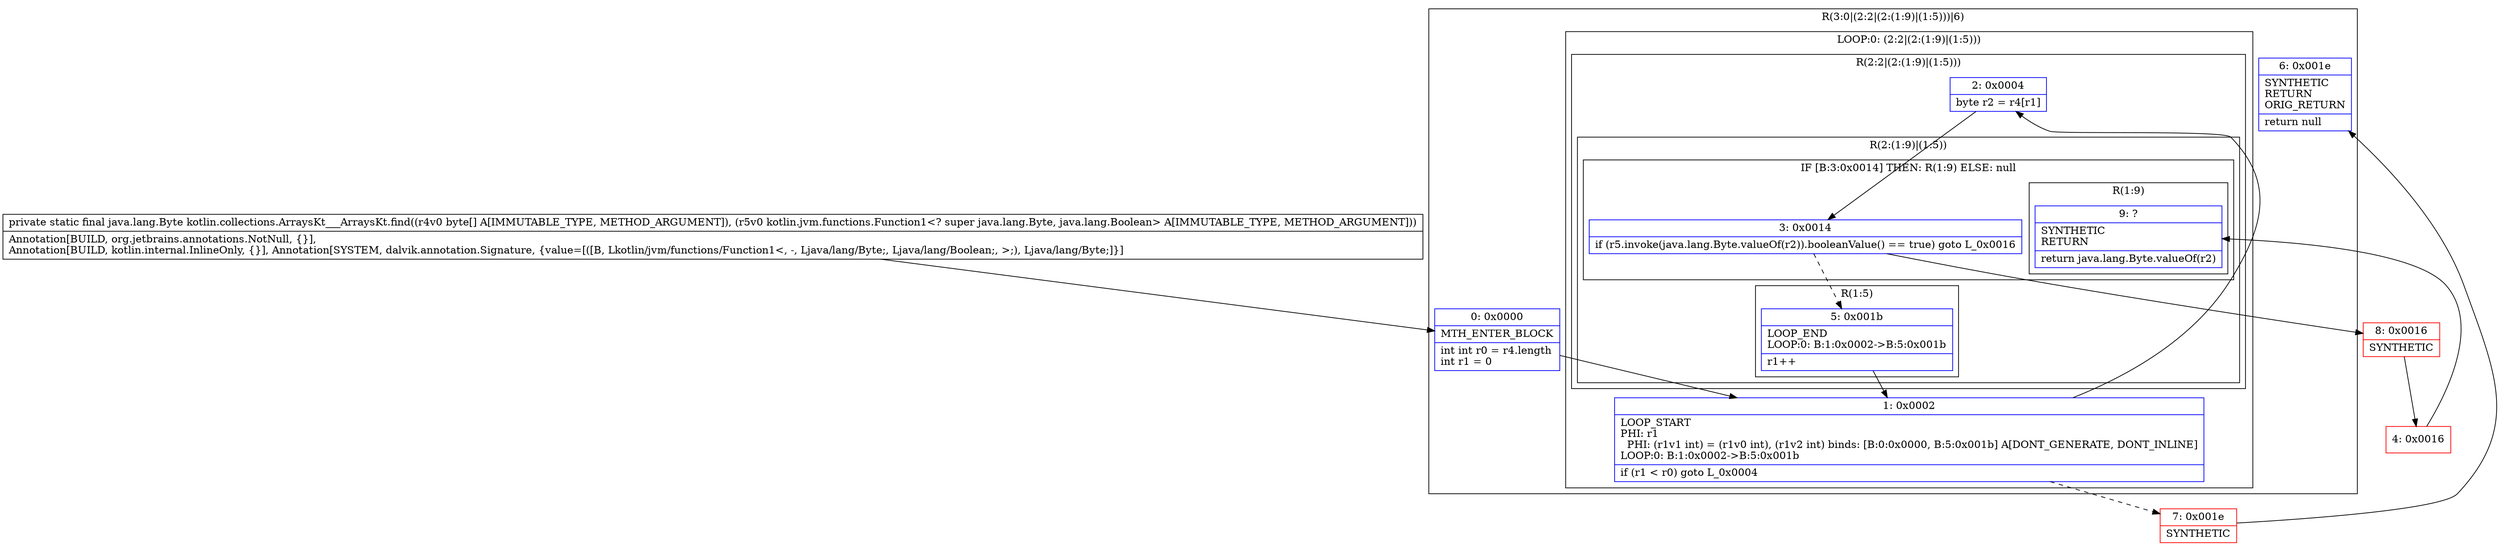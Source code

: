 digraph "CFG forkotlin.collections.ArraysKt___ArraysKt.find([BLkotlin\/jvm\/functions\/Function1;)Ljava\/lang\/Byte;" {
subgraph cluster_Region_243593852 {
label = "R(3:0|(2:2|(2:(1:9)|(1:5)))|6)";
node [shape=record,color=blue];
Node_0 [shape=record,label="{0\:\ 0x0000|MTH_ENTER_BLOCK\l|int int r0 = r4.length\lint r1 = 0\l}"];
subgraph cluster_LoopRegion_1036767950 {
label = "LOOP:0: (2:2|(2:(1:9)|(1:5)))";
node [shape=record,color=blue];
Node_1 [shape=record,label="{1\:\ 0x0002|LOOP_START\lPHI: r1 \l  PHI: (r1v1 int) = (r1v0 int), (r1v2 int) binds: [B:0:0x0000, B:5:0x001b] A[DONT_GENERATE, DONT_INLINE]\lLOOP:0: B:1:0x0002\-\>B:5:0x001b\l|if (r1 \< r0) goto L_0x0004\l}"];
subgraph cluster_Region_918713532 {
label = "R(2:2|(2:(1:9)|(1:5)))";
node [shape=record,color=blue];
Node_2 [shape=record,label="{2\:\ 0x0004|byte r2 = r4[r1]\l}"];
subgraph cluster_Region_2061664730 {
label = "R(2:(1:9)|(1:5))";
node [shape=record,color=blue];
subgraph cluster_IfRegion_2016027355 {
label = "IF [B:3:0x0014] THEN: R(1:9) ELSE: null";
node [shape=record,color=blue];
Node_3 [shape=record,label="{3\:\ 0x0014|if (r5.invoke(java.lang.Byte.valueOf(r2)).booleanValue() == true) goto L_0x0016\l}"];
subgraph cluster_Region_1367976578 {
label = "R(1:9)";
node [shape=record,color=blue];
Node_9 [shape=record,label="{9\:\ ?|SYNTHETIC\lRETURN\l|return java.lang.Byte.valueOf(r2)\l}"];
}
}
subgraph cluster_Region_93549207 {
label = "R(1:5)";
node [shape=record,color=blue];
Node_5 [shape=record,label="{5\:\ 0x001b|LOOP_END\lLOOP:0: B:1:0x0002\-\>B:5:0x001b\l|r1++\l}"];
}
}
}
}
Node_6 [shape=record,label="{6\:\ 0x001e|SYNTHETIC\lRETURN\lORIG_RETURN\l|return null\l}"];
}
Node_4 [shape=record,color=red,label="{4\:\ 0x0016}"];
Node_7 [shape=record,color=red,label="{7\:\ 0x001e|SYNTHETIC\l}"];
Node_8 [shape=record,color=red,label="{8\:\ 0x0016|SYNTHETIC\l}"];
MethodNode[shape=record,label="{private static final java.lang.Byte kotlin.collections.ArraysKt___ArraysKt.find((r4v0 byte[] A[IMMUTABLE_TYPE, METHOD_ARGUMENT]), (r5v0 kotlin.jvm.functions.Function1\<? super java.lang.Byte, java.lang.Boolean\> A[IMMUTABLE_TYPE, METHOD_ARGUMENT]))  | Annotation[BUILD, org.jetbrains.annotations.NotNull, \{\}], \lAnnotation[BUILD, kotlin.internal.InlineOnly, \{\}], Annotation[SYSTEM, dalvik.annotation.Signature, \{value=[([B, Lkotlin\/jvm\/functions\/Function1\<, \-, Ljava\/lang\/Byte;, Ljava\/lang\/Boolean;, \>;), Ljava\/lang\/Byte;]\}]\l}"];
MethodNode -> Node_0;
Node_0 -> Node_1;
Node_1 -> Node_2;
Node_1 -> Node_7[style=dashed];
Node_2 -> Node_3;
Node_3 -> Node_5[style=dashed];
Node_3 -> Node_8;
Node_5 -> Node_1;
Node_4 -> Node_9;
Node_7 -> Node_6;
Node_8 -> Node_4;
}

